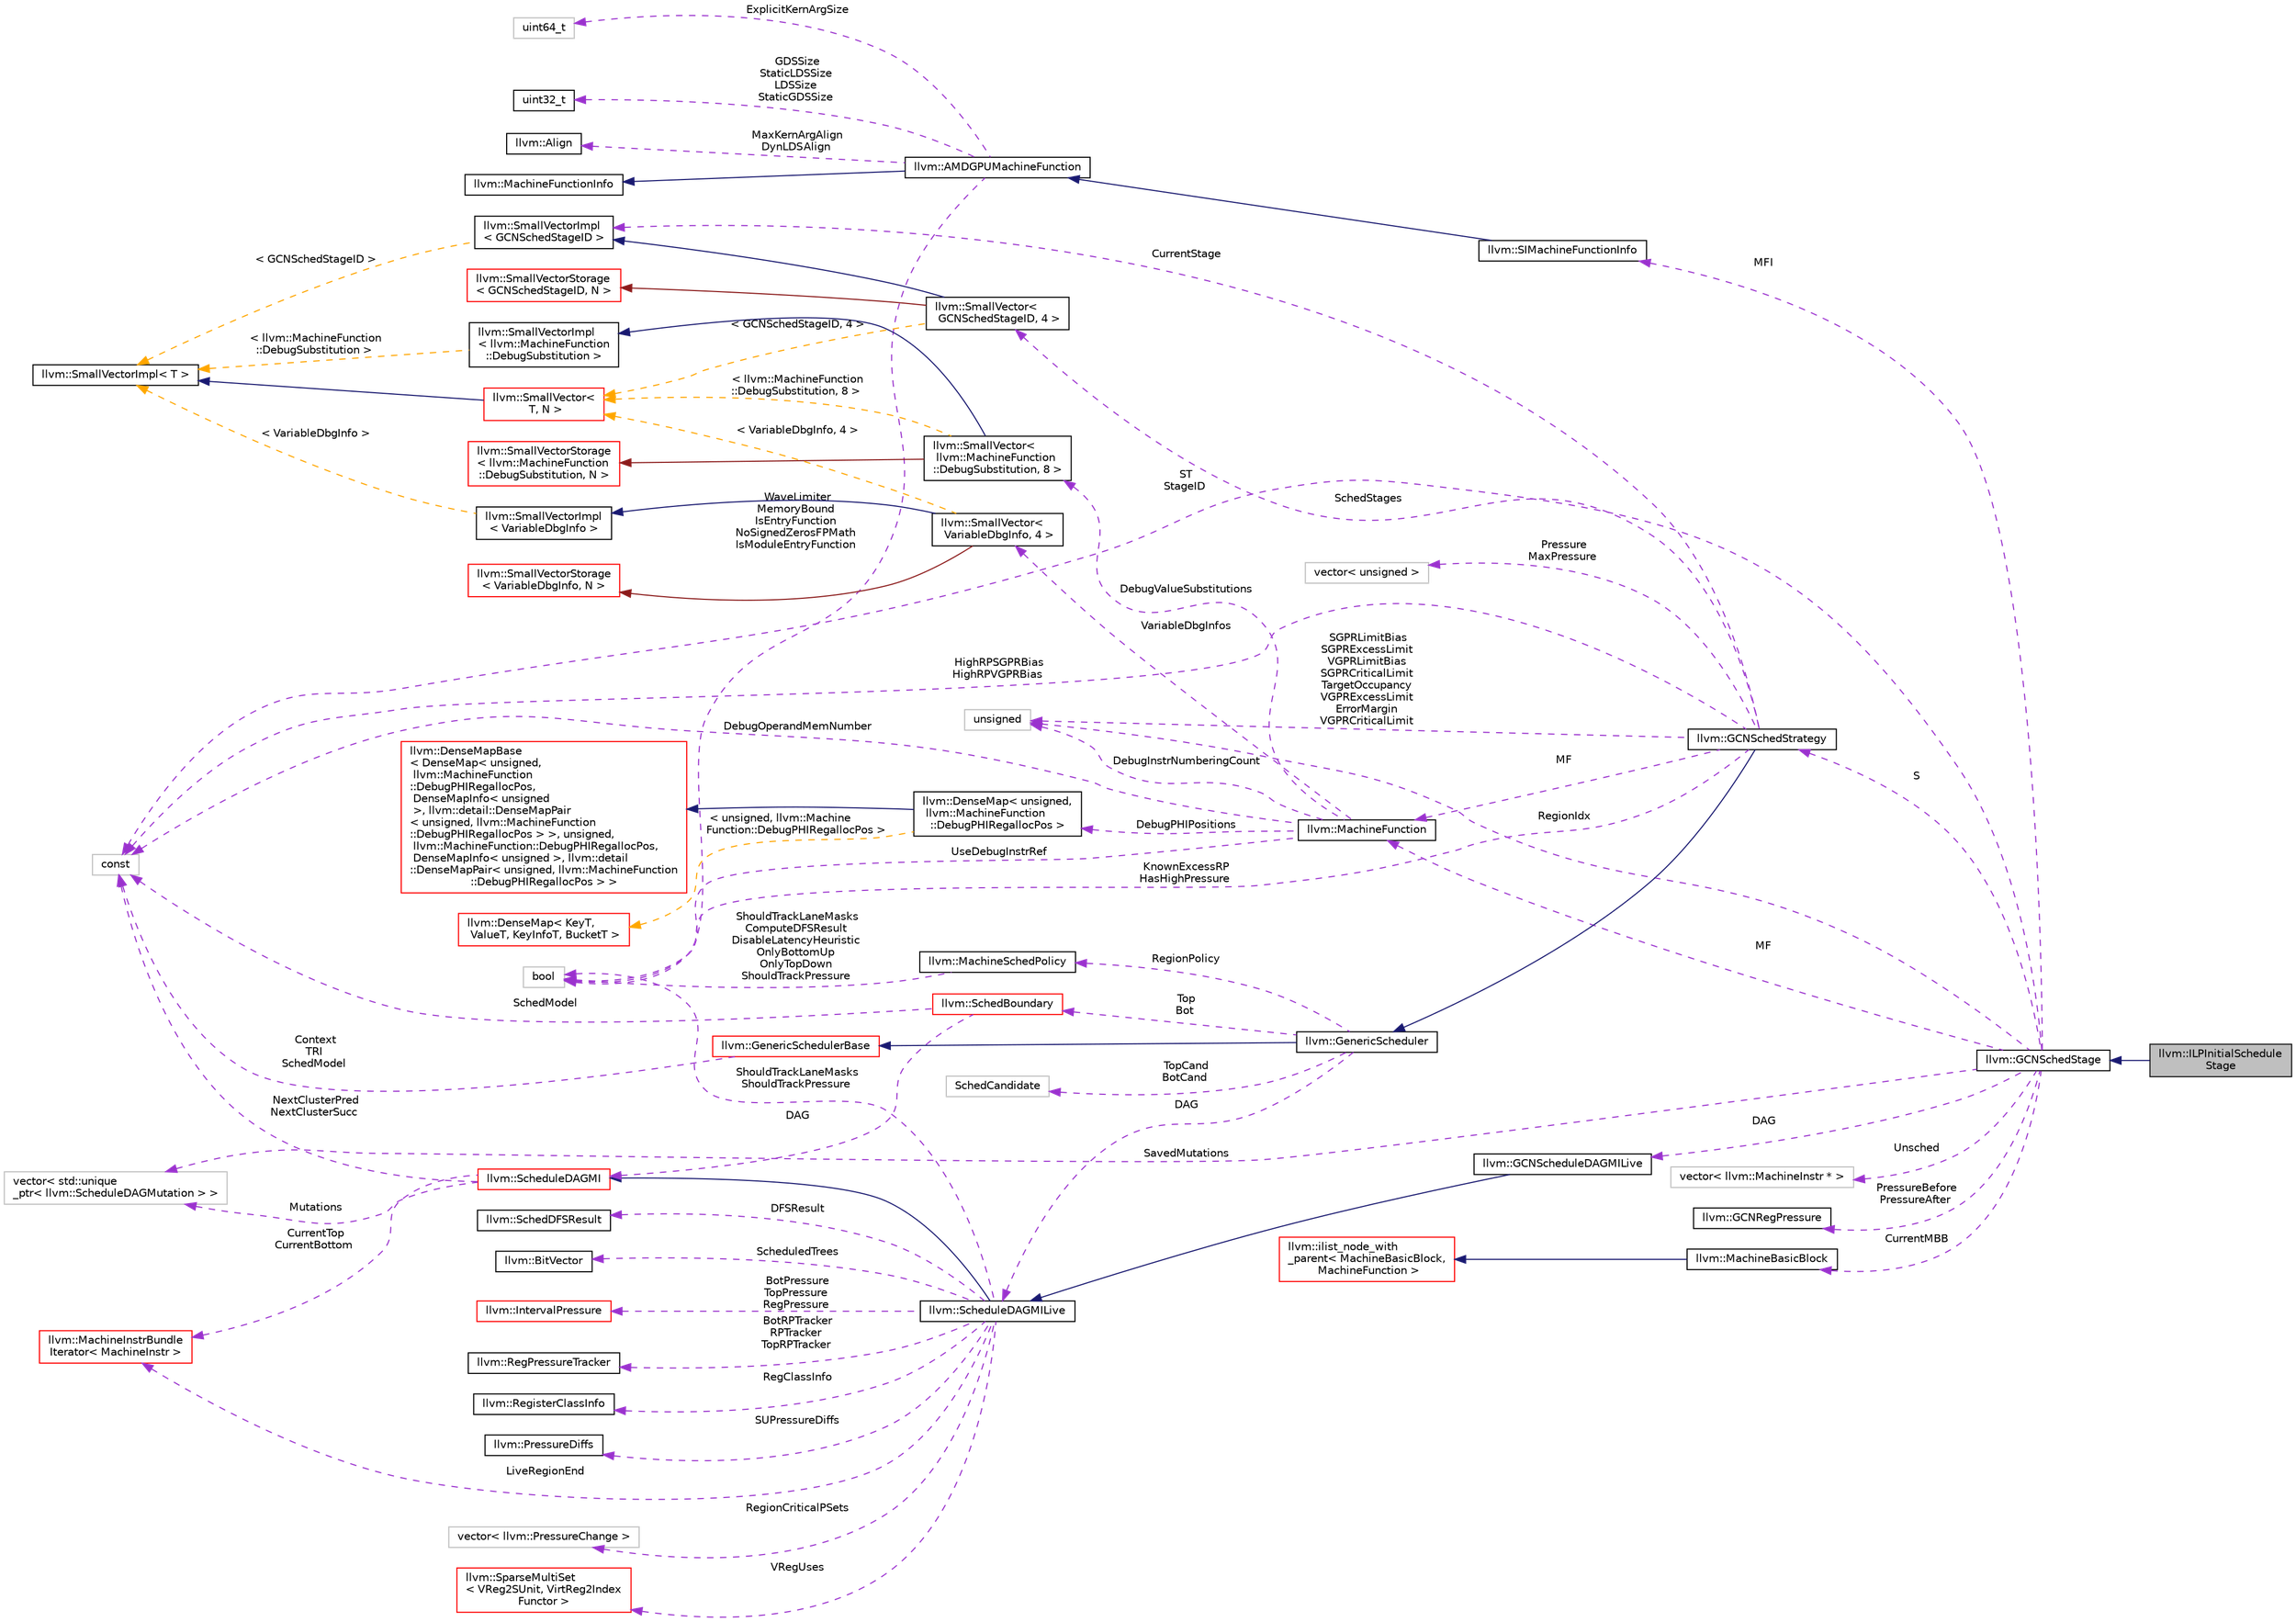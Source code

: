 digraph "llvm::ILPInitialScheduleStage"
{
 // LATEX_PDF_SIZE
  bgcolor="transparent";
  edge [fontname="Helvetica",fontsize="10",labelfontname="Helvetica",labelfontsize="10"];
  node [fontname="Helvetica",fontsize="10",shape=record];
  rankdir="LR";
  Node1 [label="llvm::ILPInitialSchedule\lStage",height=0.2,width=0.4,color="black", fillcolor="grey75", style="filled", fontcolor="black",tooltip=" "];
  Node2 -> Node1 [dir="back",color="midnightblue",fontsize="10",style="solid",fontname="Helvetica"];
  Node2 [label="llvm::GCNSchedStage",height=0.2,width=0.4,color="black",URL="$classllvm_1_1GCNSchedStage.html",tooltip=" "];
  Node3 -> Node2 [dir="back",color="darkorchid3",fontsize="10",style="dashed",label=" DAG" ,fontname="Helvetica"];
  Node3 [label="llvm::GCNScheduleDAGMILive",height=0.2,width=0.4,color="black",URL="$classllvm_1_1GCNScheduleDAGMILive.html",tooltip=" "];
  Node4 -> Node3 [dir="back",color="midnightblue",fontsize="10",style="solid",fontname="Helvetica"];
  Node4 [label="llvm::ScheduleDAGMILive",height=0.2,width=0.4,color="black",URL="$classllvm_1_1ScheduleDAGMILive.html",tooltip="ScheduleDAGMILive is an implementation of ScheduleDAGInstrs that schedules machine instructions while..."];
  Node5 -> Node4 [dir="back",color="midnightblue",fontsize="10",style="solid",fontname="Helvetica"];
  Node5 [label="llvm::ScheduleDAGMI",height=0.2,width=0.4,color="red",URL="$classllvm_1_1ScheduleDAGMI.html",tooltip="ScheduleDAGMI is an implementation of ScheduleDAGInstrs that simply schedules machine instructions ac..."];
  Node38 -> Node5 [dir="back",color="darkorchid3",fontsize="10",style="dashed",label=" CurrentTop\nCurrentBottom" ,fontname="Helvetica"];
  Node38 [label="llvm::MachineInstrBundle\lIterator\< MachineInstr \>",height=0.2,width=0.4,color="red",URL="$classllvm_1_1MachineInstrBundleIterator.html",tooltip=" "];
  Node75 -> Node5 [dir="back",color="darkorchid3",fontsize="10",style="dashed",label=" Mutations" ,fontname="Helvetica"];
  Node75 [label="vector\< std::unique\l_ptr\< llvm::ScheduleDAGMutation \> \>",height=0.2,width=0.4,color="grey75",tooltip=" "];
  Node24 -> Node5 [dir="back",color="darkorchid3",fontsize="10",style="dashed",label=" NextClusterPred\nNextClusterSucc" ,fontname="Helvetica"];
  Node24 [label="const",height=0.2,width=0.4,color="grey75",tooltip=" "];
  Node81 -> Node4 [dir="back",color="darkorchid3",fontsize="10",style="dashed",label=" BotPressure\nTopPressure\nRegPressure" ,fontname="Helvetica"];
  Node81 [label="llvm::IntervalPressure",height=0.2,width=0.4,color="red",URL="$structllvm_1_1IntervalPressure.html",tooltip="RegisterPressure computed within a region of instructions delimited by TopIdx and BottomIdx."];
  Node88 -> Node4 [dir="back",color="darkorchid3",fontsize="10",style="dashed",label=" BotRPTracker\nRPTracker\nTopRPTracker" ,fontname="Helvetica"];
  Node88 [label="llvm::RegPressureTracker",height=0.2,width=0.4,color="black",URL="$classllvm_1_1RegPressureTracker.html",tooltip="Track the current register pressure at some position in the instruction stream, and remember the high..."];
  Node38 -> Node4 [dir="back",color="darkorchid3",fontsize="10",style="dashed",label=" LiveRegionEnd" ,fontname="Helvetica"];
  Node89 -> Node4 [dir="back",color="darkorchid3",fontsize="10",style="dashed",label=" RegClassInfo" ,fontname="Helvetica"];
  Node89 [label="llvm::RegisterClassInfo",height=0.2,width=0.4,color="black",URL="$classllvm_1_1RegisterClassInfo.html",tooltip=" "];
  Node90 -> Node4 [dir="back",color="darkorchid3",fontsize="10",style="dashed",label=" SUPressureDiffs" ,fontname="Helvetica"];
  Node90 [label="llvm::PressureDiffs",height=0.2,width=0.4,color="black",URL="$classllvm_1_1PressureDiffs.html",tooltip="Array of PressureDiffs."];
  Node23 -> Node4 [dir="back",color="darkorchid3",fontsize="10",style="dashed",label=" ShouldTrackLaneMasks\nShouldTrackPressure" ,fontname="Helvetica"];
  Node23 [label="bool",height=0.2,width=0.4,color="grey75",tooltip=" "];
  Node91 -> Node4 [dir="back",color="darkorchid3",fontsize="10",style="dashed",label=" RegionCriticalPSets" ,fontname="Helvetica"];
  Node91 [label="vector\< llvm::PressureChange \>",height=0.2,width=0.4,color="grey75",tooltip=" "];
  Node72 -> Node4 [dir="back",color="darkorchid3",fontsize="10",style="dashed",label=" VRegUses" ,fontname="Helvetica"];
  Node72 [label="llvm::SparseMultiSet\l\< VReg2SUnit, VirtReg2Index\lFunctor \>",height=0.2,width=0.4,color="red",URL="$classllvm_1_1SparseMultiSet.html",tooltip=" "];
  Node92 -> Node4 [dir="back",color="darkorchid3",fontsize="10",style="dashed",label=" DFSResult" ,fontname="Helvetica"];
  Node92 [label="llvm::SchedDFSResult",height=0.2,width=0.4,color="black",URL="$classllvm_1_1SchedDFSResult.html",tooltip="Compute the values of each DAG node for various metrics during DFS."];
  Node93 -> Node4 [dir="back",color="darkorchid3",fontsize="10",style="dashed",label=" ScheduledTrees" ,fontname="Helvetica"];
  Node93 [label="llvm::BitVector",height=0.2,width=0.4,color="black",URL="$classllvm_1_1BitVector.html",tooltip=" "];
  Node8 -> Node2 [dir="back",color="darkorchid3",fontsize="10",style="dashed",label=" MF" ,fontname="Helvetica"];
  Node8 [label="llvm::MachineFunction",height=0.2,width=0.4,color="black",URL="$classllvm_1_1MachineFunction.html",tooltip=" "];
  Node9 -> Node8 [dir="back",color="darkorchid3",fontsize="10",style="dashed",label=" DebugValueSubstitutions" ,fontname="Helvetica"];
  Node9 [label="llvm::SmallVector\<\l llvm::MachineFunction\l::DebugSubstitution, 8 \>",height=0.2,width=0.4,color="black",URL="$classllvm_1_1SmallVector.html",tooltip=" "];
  Node10 -> Node9 [dir="back",color="midnightblue",fontsize="10",style="solid",fontname="Helvetica"];
  Node10 [label="llvm::SmallVectorImpl\l\< llvm::MachineFunction\l::DebugSubstitution \>",height=0.2,width=0.4,color="black",URL="$classllvm_1_1SmallVectorImpl.html",tooltip=" "];
  Node11 -> Node10 [dir="back",color="orange",fontsize="10",style="dashed",label=" \< llvm::MachineFunction\l::DebugSubstitution \>" ,fontname="Helvetica"];
  Node11 [label="llvm::SmallVectorImpl\< T \>",height=0.2,width=0.4,color="black",URL="$classllvm_1_1SmallVectorImpl.html",tooltip="This class consists of common code factored out of the SmallVector class to reduce code duplication b..."];
  Node12 -> Node9 [dir="back",color="firebrick4",fontsize="10",style="solid",fontname="Helvetica"];
  Node12 [label="llvm::SmallVectorStorage\l\< llvm::MachineFunction\l::DebugSubstitution, N \>",height=0.2,width=0.4,color="red",URL="$structllvm_1_1SmallVectorStorage.html",tooltip=" "];
  Node15 -> Node9 [dir="back",color="orange",fontsize="10",style="dashed",label=" \< llvm::MachineFunction\l::DebugSubstitution, 8 \>" ,fontname="Helvetica"];
  Node15 [label="llvm::SmallVector\<\l T, N \>",height=0.2,width=0.4,color="red",URL="$classllvm_1_1SmallVector.html",tooltip="This is a 'vector' (really, a variable-sized array), optimized for the case when the array is small."];
  Node11 -> Node15 [dir="back",color="midnightblue",fontsize="10",style="solid",fontname="Helvetica"];
  Node17 -> Node8 [dir="back",color="darkorchid3",fontsize="10",style="dashed",label=" DebugPHIPositions" ,fontname="Helvetica"];
  Node17 [label="llvm::DenseMap\< unsigned,\l llvm::MachineFunction\l::DebugPHIRegallocPos \>",height=0.2,width=0.4,color="black",URL="$classllvm_1_1DenseMap.html",tooltip=" "];
  Node18 -> Node17 [dir="back",color="midnightblue",fontsize="10",style="solid",fontname="Helvetica"];
  Node18 [label="llvm::DenseMapBase\l\< DenseMap\< unsigned,\l llvm::MachineFunction\l::DebugPHIRegallocPos,\l DenseMapInfo\< unsigned\l \>, llvm::detail::DenseMapPair\l\< unsigned, llvm::MachineFunction\l::DebugPHIRegallocPos \> \>, unsigned,\l llvm::MachineFunction::DebugPHIRegallocPos,\l DenseMapInfo\< unsigned \>, llvm::detail\l::DenseMapPair\< unsigned, llvm::MachineFunction\l::DebugPHIRegallocPos \> \>",height=0.2,width=0.4,color="red",URL="$classllvm_1_1DenseMapBase.html",tooltip=" "];
  Node21 -> Node17 [dir="back",color="orange",fontsize="10",style="dashed",label=" \< unsigned, llvm::Machine\lFunction::DebugPHIRegallocPos \>" ,fontname="Helvetica"];
  Node21 [label="llvm::DenseMap\< KeyT,\l ValueT, KeyInfoT, BucketT \>",height=0.2,width=0.4,color="red",URL="$classllvm_1_1DenseMap.html",tooltip=" "];
  Node23 -> Node8 [dir="back",color="darkorchid3",fontsize="10",style="dashed",label=" UseDebugInstrRef" ,fontname="Helvetica"];
  Node24 -> Node8 [dir="back",color="darkorchid3",fontsize="10",style="dashed",label=" DebugOperandMemNumber" ,fontname="Helvetica"];
  Node25 -> Node8 [dir="back",color="darkorchid3",fontsize="10",style="dashed",label=" DebugInstrNumberingCount" ,fontname="Helvetica"];
  Node25 [label="unsigned",height=0.2,width=0.4,color="grey75",tooltip=" "];
  Node26 -> Node8 [dir="back",color="darkorchid3",fontsize="10",style="dashed",label=" VariableDbgInfos" ,fontname="Helvetica"];
  Node26 [label="llvm::SmallVector\<\l VariableDbgInfo, 4 \>",height=0.2,width=0.4,color="black",URL="$classllvm_1_1SmallVector.html",tooltip=" "];
  Node27 -> Node26 [dir="back",color="midnightblue",fontsize="10",style="solid",fontname="Helvetica"];
  Node27 [label="llvm::SmallVectorImpl\l\< VariableDbgInfo \>",height=0.2,width=0.4,color="black",URL="$classllvm_1_1SmallVectorImpl.html",tooltip=" "];
  Node11 -> Node27 [dir="back",color="orange",fontsize="10",style="dashed",label=" \< VariableDbgInfo \>" ,fontname="Helvetica"];
  Node28 -> Node26 [dir="back",color="firebrick4",fontsize="10",style="solid",fontname="Helvetica"];
  Node28 [label="llvm::SmallVectorStorage\l\< VariableDbgInfo, N \>",height=0.2,width=0.4,color="red",URL="$structllvm_1_1SmallVectorStorage.html",tooltip=" "];
  Node15 -> Node26 [dir="back",color="orange",fontsize="10",style="dashed",label=" \< VariableDbgInfo, 4 \>" ,fontname="Helvetica"];
  Node94 -> Node2 [dir="back",color="darkorchid3",fontsize="10",style="dashed",label=" S" ,fontname="Helvetica"];
  Node94 [label="llvm::GCNSchedStrategy",height=0.2,width=0.4,color="black",URL="$classllvm_1_1GCNSchedStrategy.html",tooltip="This is a minimal scheduler strategy."];
  Node95 -> Node94 [dir="back",color="midnightblue",fontsize="10",style="solid",fontname="Helvetica"];
  Node95 [label="llvm::GenericScheduler",height=0.2,width=0.4,color="black",URL="$classllvm_1_1GenericScheduler.html",tooltip="GenericScheduler shrinks the unscheduled zone using heuristics to balance the schedule."];
  Node96 -> Node95 [dir="back",color="midnightblue",fontsize="10",style="solid",fontname="Helvetica"];
  Node96 [label="llvm::GenericSchedulerBase",height=0.2,width=0.4,color="red",URL="$classllvm_1_1GenericSchedulerBase.html",tooltip="Base class for GenericScheduler."];
  Node24 -> Node96 [dir="back",color="darkorchid3",fontsize="10",style="dashed",label=" Context\nTRI\nSchedModel" ,fontname="Helvetica"];
  Node102 -> Node95 [dir="back",color="darkorchid3",fontsize="10",style="dashed",label=" RegionPolicy" ,fontname="Helvetica"];
  Node102 [label="llvm::MachineSchedPolicy",height=0.2,width=0.4,color="black",URL="$structllvm_1_1MachineSchedPolicy.html",tooltip="Define a generic scheduling policy for targets that don't provide their own MachineSchedStrategy."];
  Node23 -> Node102 [dir="back",color="darkorchid3",fontsize="10",style="dashed",label=" ShouldTrackLaneMasks\nComputeDFSResult\nDisableLatencyHeuristic\nOnlyBottomUp\nOnlyTopDown\nShouldTrackPressure" ,fontname="Helvetica"];
  Node4 -> Node95 [dir="back",color="darkorchid3",fontsize="10",style="dashed",label=" DAG" ,fontname="Helvetica"];
  Node103 -> Node95 [dir="back",color="darkorchid3",fontsize="10",style="dashed",label=" Top\nBot" ,fontname="Helvetica"];
  Node103 [label="llvm::SchedBoundary",height=0.2,width=0.4,color="red",URL="$classllvm_1_1SchedBoundary.html",tooltip="Each Scheduling boundary is associated with ready queues."];
  Node5 -> Node103 [dir="back",color="darkorchid3",fontsize="10",style="dashed",label=" DAG" ,fontname="Helvetica"];
  Node24 -> Node103 [dir="back",color="darkorchid3",fontsize="10",style="dashed",label=" SchedModel" ,fontname="Helvetica"];
  Node106 -> Node95 [dir="back",color="darkorchid3",fontsize="10",style="dashed",label=" TopCand\nBotCand" ,fontname="Helvetica"];
  Node106 [label="SchedCandidate",height=0.2,width=0.4,color="grey75",tooltip=" "];
  Node107 -> Node94 [dir="back",color="darkorchid3",fontsize="10",style="dashed",label=" SchedStages" ,fontname="Helvetica"];
  Node107 [label="llvm::SmallVector\<\l GCNSchedStageID, 4 \>",height=0.2,width=0.4,color="black",URL="$classllvm_1_1SmallVector.html",tooltip=" "];
  Node108 -> Node107 [dir="back",color="midnightblue",fontsize="10",style="solid",fontname="Helvetica"];
  Node108 [label="llvm::SmallVectorImpl\l\< GCNSchedStageID \>",height=0.2,width=0.4,color="black",URL="$classllvm_1_1SmallVectorImpl.html",tooltip=" "];
  Node11 -> Node108 [dir="back",color="orange",fontsize="10",style="dashed",label=" \< GCNSchedStageID \>" ,fontname="Helvetica"];
  Node109 -> Node107 [dir="back",color="firebrick4",fontsize="10",style="solid",fontname="Helvetica"];
  Node109 [label="llvm::SmallVectorStorage\l\< GCNSchedStageID, N \>",height=0.2,width=0.4,color="red",URL="$structllvm_1_1SmallVectorStorage.html",tooltip=" "];
  Node15 -> Node107 [dir="back",color="orange",fontsize="10",style="dashed",label=" \< GCNSchedStageID, 4 \>" ,fontname="Helvetica"];
  Node8 -> Node94 [dir="back",color="darkorchid3",fontsize="10",style="dashed",label=" MF" ,fontname="Helvetica"];
  Node86 -> Node94 [dir="back",color="darkorchid3",fontsize="10",style="dashed",label=" Pressure\nMaxPressure" ,fontname="Helvetica"];
  Node86 [label="vector\< unsigned \>",height=0.2,width=0.4,color="grey75",tooltip=" "];
  Node23 -> Node94 [dir="back",color="darkorchid3",fontsize="10",style="dashed",label=" KnownExcessRP\nHasHighPressure" ,fontname="Helvetica"];
  Node24 -> Node94 [dir="back",color="darkorchid3",fontsize="10",style="dashed",label=" HighRPSGPRBias\nHighRPVGPRBias" ,fontname="Helvetica"];
  Node108 -> Node94 [dir="back",color="darkorchid3",fontsize="10",style="dashed",label=" CurrentStage" ,fontname="Helvetica"];
  Node25 -> Node94 [dir="back",color="darkorchid3",fontsize="10",style="dashed",label=" SGPRLimitBias\nSGPRExcessLimit\nVGPRLimitBias\nSGPRCriticalLimit\nTargetOccupancy\nVGPRExcessLimit\nErrorMargin\nVGPRCriticalLimit" ,fontname="Helvetica"];
  Node110 -> Node2 [dir="back",color="darkorchid3",fontsize="10",style="dashed",label=" MFI" ,fontname="Helvetica"];
  Node110 [label="llvm::SIMachineFunctionInfo",height=0.2,width=0.4,color="black",URL="$classllvm_1_1SIMachineFunctionInfo.html",tooltip="This class keeps track of the SPI_SP_INPUT_ADDR config register, which tells the hardware which inter..."];
  Node111 -> Node110 [dir="back",color="midnightblue",fontsize="10",style="solid",fontname="Helvetica"];
  Node111 [label="llvm::AMDGPUMachineFunction",height=0.2,width=0.4,color="black",URL="$classllvm_1_1AMDGPUMachineFunction.html",tooltip=" "];
  Node112 -> Node111 [dir="back",color="midnightblue",fontsize="10",style="solid",fontname="Helvetica"];
  Node112 [label="llvm::MachineFunctionInfo",height=0.2,width=0.4,color="black",URL="$structllvm_1_1MachineFunctionInfo.html",tooltip="MachineFunctionInfo - This class can be derived from and used by targets to hold private target-speci..."];
  Node48 -> Node111 [dir="back",color="darkorchid3",fontsize="10",style="dashed",label=" ExplicitKernArgSize" ,fontname="Helvetica"];
  Node48 [label="uint64_t",height=0.2,width=0.4,color="grey75",tooltip=" "];
  Node113 -> Node111 [dir="back",color="darkorchid3",fontsize="10",style="dashed",label=" GDSSize\nStaticLDSSize\nLDSSize\nStaticGDSSize" ,fontname="Helvetica"];
  Node113 [label="uint32_t",height=0.2,width=0.4,color="black",URL="$classuint32__t.html",tooltip=" "];
  Node23 -> Node111 [dir="back",color="darkorchid3",fontsize="10",style="dashed",label=" WaveLimiter\nMemoryBound\nIsEntryFunction\nNoSignedZerosFPMath\nIsModuleEntryFunction" ,fontname="Helvetica"];
  Node114 -> Node111 [dir="back",color="darkorchid3",fontsize="10",style="dashed",label=" MaxKernArgAlign\nDynLDSAlign" ,fontname="Helvetica"];
  Node114 [label="llvm::Align",height=0.2,width=0.4,color="black",URL="$structllvm_1_1Align.html",tooltip="This struct is a compact representation of a valid (non-zero power of two) alignment."];
  Node115 -> Node2 [dir="back",color="darkorchid3",fontsize="10",style="dashed",label=" Unsched" ,fontname="Helvetica"];
  Node115 [label="vector\< llvm::MachineInstr * \>",height=0.2,width=0.4,color="grey75",tooltip=" "];
  Node116 -> Node2 [dir="back",color="darkorchid3",fontsize="10",style="dashed",label=" PressureBefore\nPressureAfter" ,fontname="Helvetica"];
  Node116 [label="llvm::GCNRegPressure",height=0.2,width=0.4,color="black",URL="$structllvm_1_1GCNRegPressure.html",tooltip=" "];
  Node75 -> Node2 [dir="back",color="darkorchid3",fontsize="10",style="dashed",label=" SavedMutations" ,fontname="Helvetica"];
  Node53 -> Node2 [dir="back",color="darkorchid3",fontsize="10",style="dashed",label=" CurrentMBB" ,fontname="Helvetica"];
  Node53 [label="llvm::MachineBasicBlock",height=0.2,width=0.4,color="black",URL="$classllvm_1_1MachineBasicBlock.html",tooltip=" "];
  Node54 -> Node53 [dir="back",color="midnightblue",fontsize="10",style="solid",fontname="Helvetica"];
  Node54 [label="llvm::ilist_node_with\l_parent\< MachineBasicBlock,\l MachineFunction \>",height=0.2,width=0.4,color="red",URL="$classllvm_1_1ilist__node__with__parent.html",tooltip=" "];
  Node25 -> Node2 [dir="back",color="darkorchid3",fontsize="10",style="dashed",label=" RegionIdx" ,fontname="Helvetica"];
  Node24 -> Node2 [dir="back",color="darkorchid3",fontsize="10",style="dashed",label=" ST\nStageID" ,fontname="Helvetica"];
}
